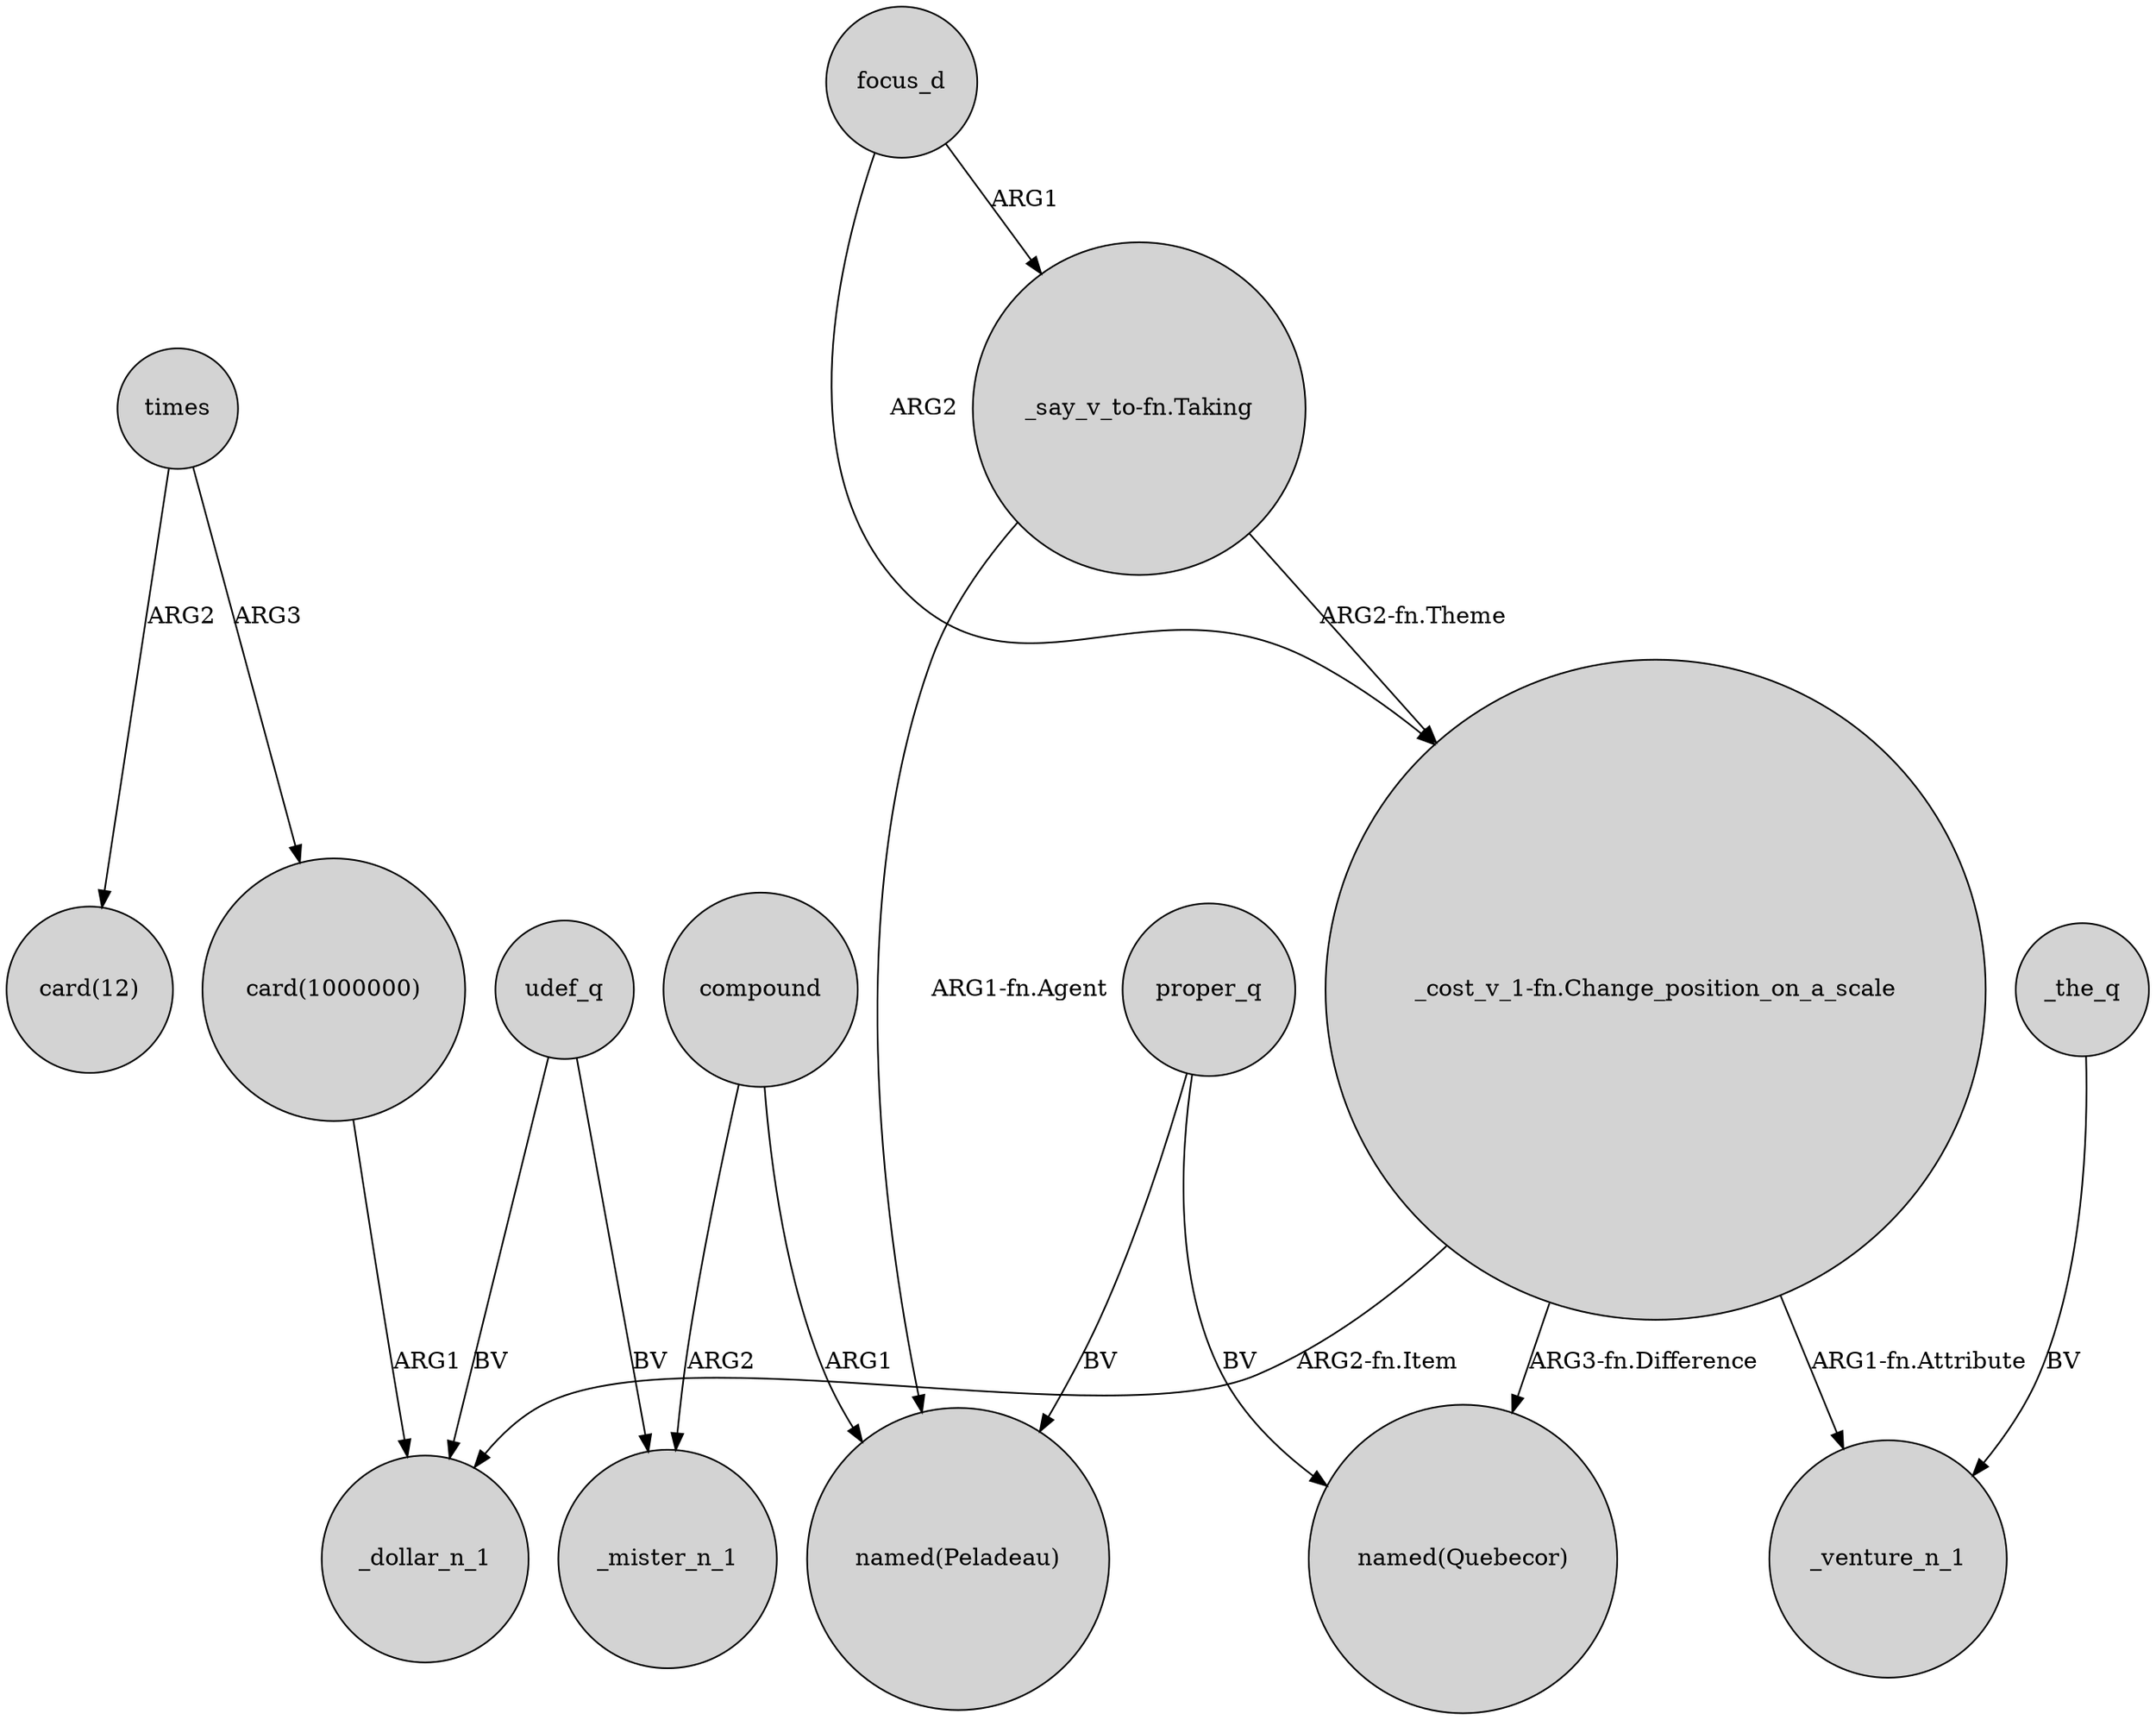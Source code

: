 digraph {
	node [shape=circle style=filled]
	times -> "card(1000000)" [label=ARG3]
	"_cost_v_1-fn.Change_position_on_a_scale" -> _venture_n_1 [label="ARG1-fn.Attribute"]
	focus_d -> "_cost_v_1-fn.Change_position_on_a_scale" [label=ARG2]
	times -> "card(12)" [label=ARG2]
	"_cost_v_1-fn.Change_position_on_a_scale" -> _dollar_n_1 [label="ARG2-fn.Item"]
	compound -> _mister_n_1 [label=ARG2]
	udef_q -> _mister_n_1 [label=BV]
	proper_q -> "named(Peladeau)" [label=BV]
	_the_q -> _venture_n_1 [label=BV]
	udef_q -> _dollar_n_1 [label=BV]
	focus_d -> "_say_v_to-fn.Taking" [label=ARG1]
	"_say_v_to-fn.Taking" -> "named(Peladeau)" [label="ARG1-fn.Agent"]
	"card(1000000)" -> _dollar_n_1 [label=ARG1]
	compound -> "named(Peladeau)" [label=ARG1]
	proper_q -> "named(Quebecor)" [label=BV]
	"_cost_v_1-fn.Change_position_on_a_scale" -> "named(Quebecor)" [label="ARG3-fn.Difference"]
	"_say_v_to-fn.Taking" -> "_cost_v_1-fn.Change_position_on_a_scale" [label="ARG2-fn.Theme"]
}
